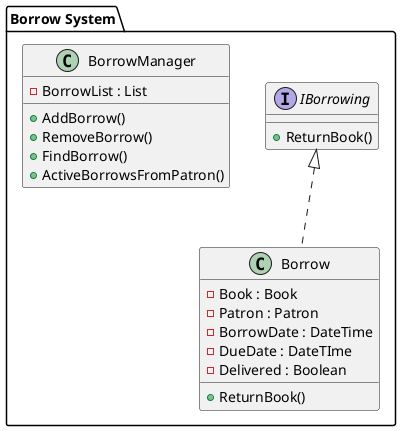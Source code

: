 @startuml BorrowSystem
package "Borrow System" {
    
    ' Define main interface 
    interface IBorrowing{
        + ReturnBook()
    }

    ' Define main classes
    class BorrowManager {
        - BorrowList : List
        + AddBorrow()
        + RemoveBorrow()
        + FindBorrow()
        + ActiveBorrowsFromPatron()
    }

    class Borrow implements IBorrowing {
        - Book : Book
        - Patron : Patron
        - BorrowDate : DateTime
        - DueDate : DateTIme
        - Delivered : Boolean
        + ReturnBook()
    }

}
@enduml 